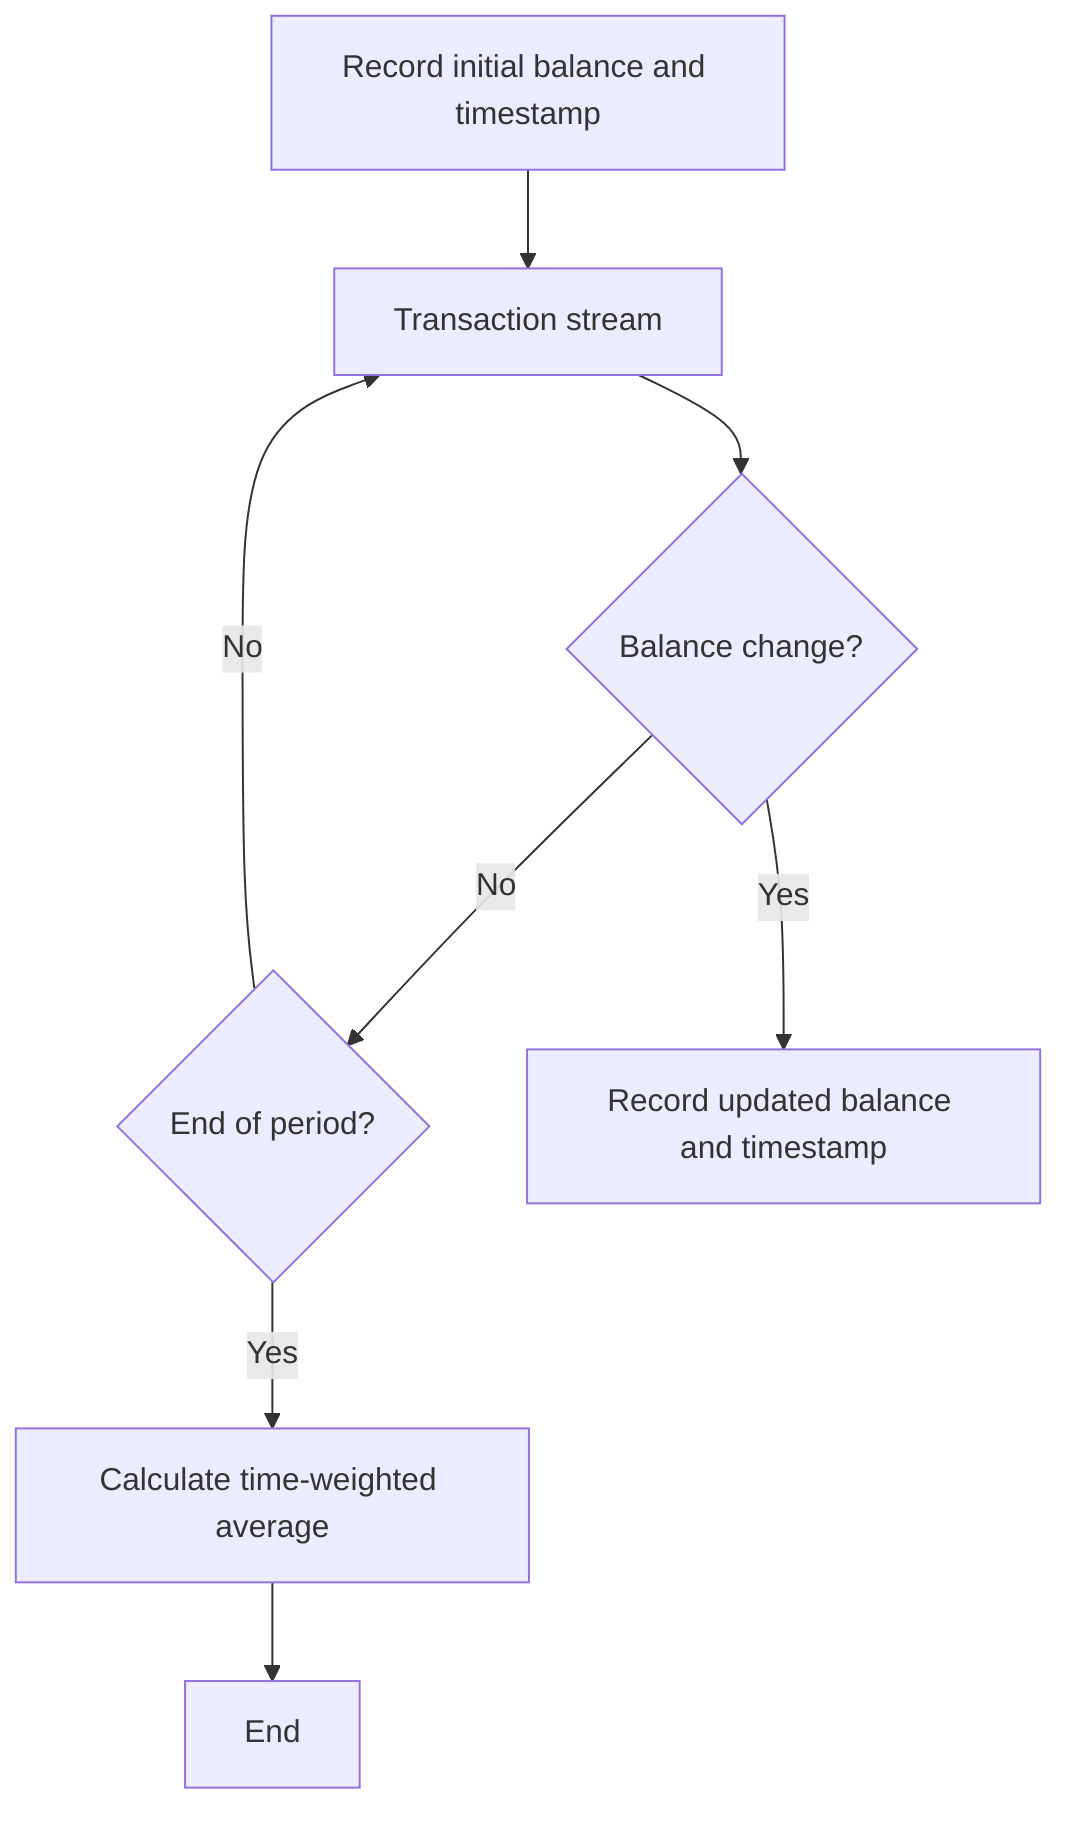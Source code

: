flowchart TD
    Start[Record initial balance and timestamp] --> B[Transaction stream]
    

    B --> C{Balance change?}
    C -->|No| D{End of period?}
    D -->|No| B
    D -->|Yes| E[Calculate time-weighted average]
    
    C -->|Yes| I[Record updated balance and timestamp]
    
    E --> N[End]